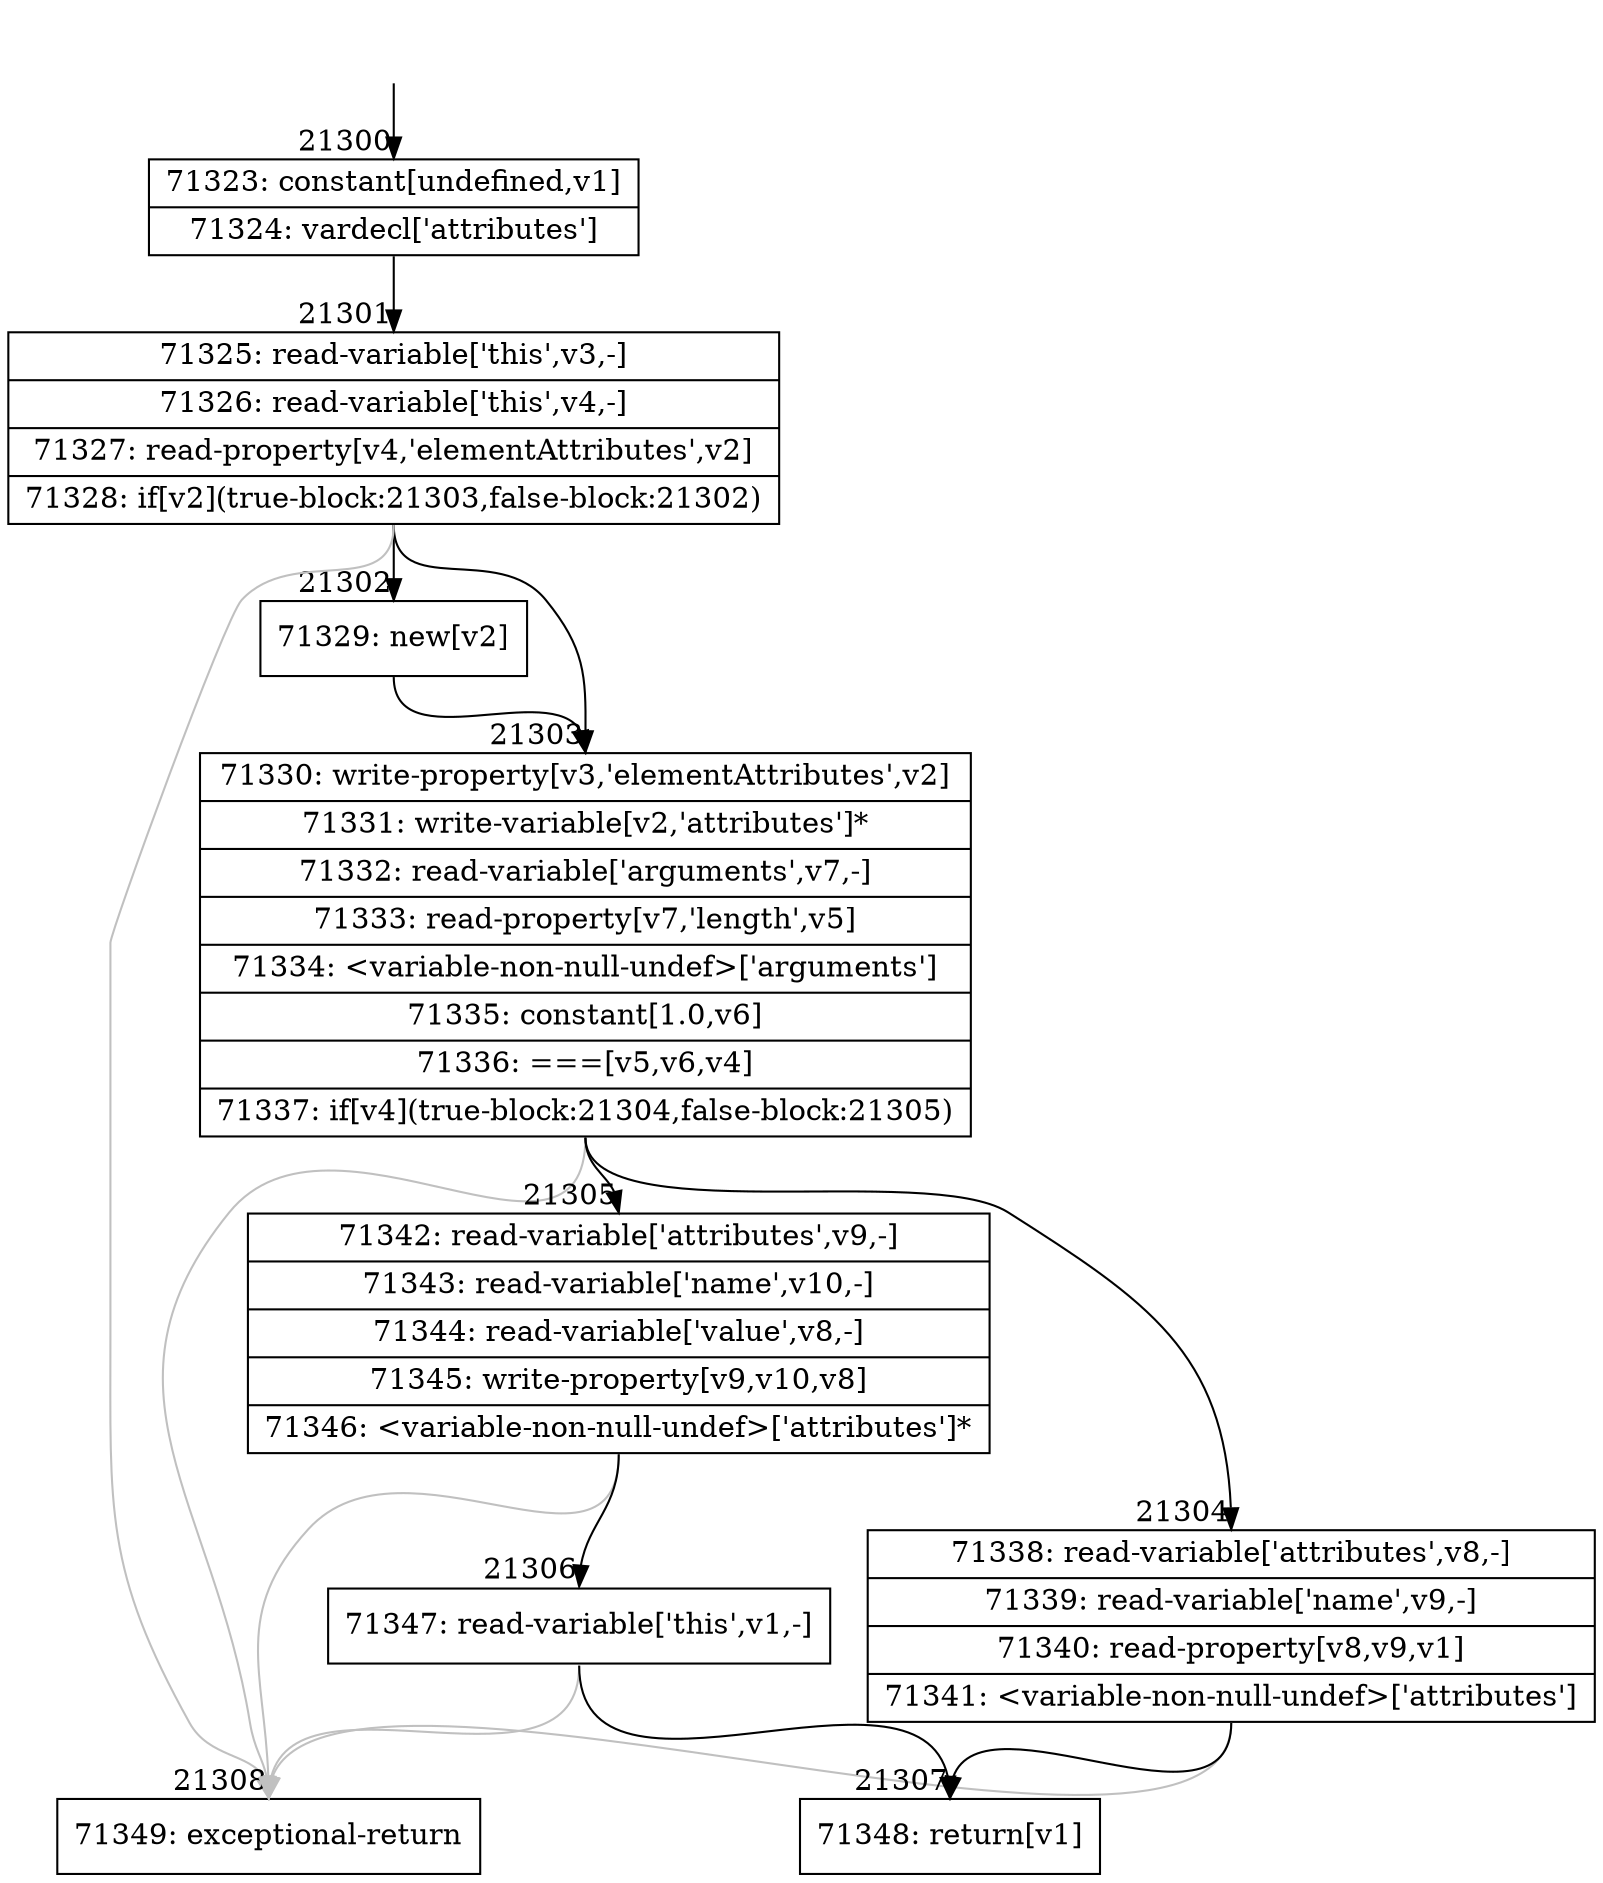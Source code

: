 digraph {
rankdir="TD"
BB_entry1864[shape=none,label=""];
BB_entry1864 -> BB21300 [tailport=s, headport=n, headlabel="    21300"]
BB21300 [shape=record label="{71323: constant[undefined,v1]|71324: vardecl['attributes']}" ] 
BB21300 -> BB21301 [tailport=s, headport=n, headlabel="      21301"]
BB21301 [shape=record label="{71325: read-variable['this',v3,-]|71326: read-variable['this',v4,-]|71327: read-property[v4,'elementAttributes',v2]|71328: if[v2](true-block:21303,false-block:21302)}" ] 
BB21301 -> BB21303 [tailport=s, headport=n, headlabel="      21303"]
BB21301 -> BB21302 [tailport=s, headport=n, headlabel="      21302"]
BB21301 -> BB21308 [tailport=s, headport=n, color=gray, headlabel="      21308"]
BB21302 [shape=record label="{71329: new[v2]}" ] 
BB21302 -> BB21303 [tailport=s, headport=n]
BB21303 [shape=record label="{71330: write-property[v3,'elementAttributes',v2]|71331: write-variable[v2,'attributes']*|71332: read-variable['arguments',v7,-]|71333: read-property[v7,'length',v5]|71334: \<variable-non-null-undef\>['arguments']|71335: constant[1.0,v6]|71336: ===[v5,v6,v4]|71337: if[v4](true-block:21304,false-block:21305)}" ] 
BB21303 -> BB21304 [tailport=s, headport=n, headlabel="      21304"]
BB21303 -> BB21305 [tailport=s, headport=n, headlabel="      21305"]
BB21303 -> BB21308 [tailport=s, headport=n, color=gray]
BB21304 [shape=record label="{71338: read-variable['attributes',v8,-]|71339: read-variable['name',v9,-]|71340: read-property[v8,v9,v1]|71341: \<variable-non-null-undef\>['attributes']}" ] 
BB21304 -> BB21307 [tailport=s, headport=n, headlabel="      21307"]
BB21304 -> BB21308 [tailport=s, headport=n, color=gray]
BB21305 [shape=record label="{71342: read-variable['attributes',v9,-]|71343: read-variable['name',v10,-]|71344: read-variable['value',v8,-]|71345: write-property[v9,v10,v8]|71346: \<variable-non-null-undef\>['attributes']*}" ] 
BB21305 -> BB21306 [tailport=s, headport=n, headlabel="      21306"]
BB21305 -> BB21308 [tailport=s, headport=n, color=gray]
BB21306 [shape=record label="{71347: read-variable['this',v1,-]}" ] 
BB21306 -> BB21307 [tailport=s, headport=n]
BB21306 -> BB21308 [tailport=s, headport=n, color=gray]
BB21307 [shape=record label="{71348: return[v1]}" ] 
BB21308 [shape=record label="{71349: exceptional-return}" ] 
//#$~ 40082
}
